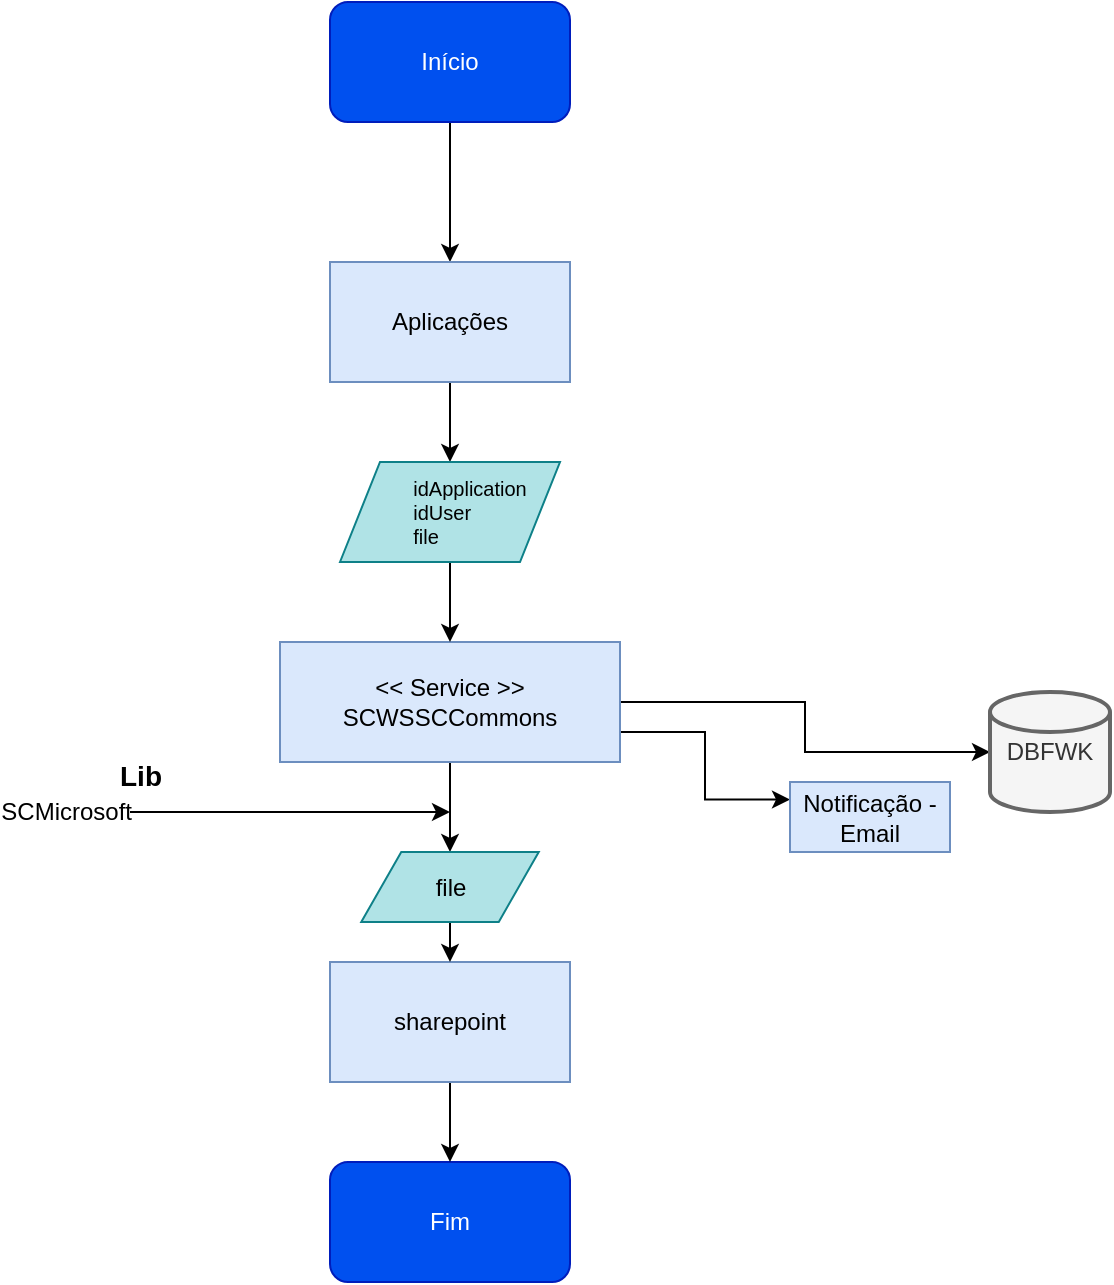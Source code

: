 <mxfile version="21.2.1" type="github" pages="3">
  <diagram name="Registar ficheiro" id="NKnsE4s0T0iIRiIimQ-7">
    <mxGraphModel dx="1434" dy="764" grid="1" gridSize="10" guides="1" tooltips="1" connect="1" arrows="1" fold="1" page="1" pageScale="1" pageWidth="827" pageHeight="1169" math="0" shadow="0">
      <root>
        <mxCell id="0" />
        <mxCell id="1" parent="0" />
        <mxCell id="aOtO3V1xlYk4eKAfTkUF-7" value="" style="edgeStyle=orthogonalEdgeStyle;rounded=0;orthogonalLoop=1;jettySize=auto;html=1;" parent="1" source="aOtO3V1xlYk4eKAfTkUF-4" target="aOtO3V1xlYk4eKAfTkUF-5" edge="1">
          <mxGeometry relative="1" as="geometry" />
        </mxCell>
        <mxCell id="aOtO3V1xlYk4eKAfTkUF-4" value="Início" style="rounded=1;whiteSpace=wrap;html=1;fillColor=#0050ef;fontColor=#ffffff;strokeColor=#001DBC;" parent="1" vertex="1">
          <mxGeometry x="340" y="80" width="120" height="60" as="geometry" />
        </mxCell>
        <mxCell id="lFH5hk5fu0tYsiP57ng6-5" style="edgeStyle=orthogonalEdgeStyle;rounded=0;orthogonalLoop=1;jettySize=auto;html=1;exitX=0.5;exitY=1;exitDx=0;exitDy=0;entryX=0.5;entryY=0;entryDx=0;entryDy=0;" edge="1" parent="1" source="aOtO3V1xlYk4eKAfTkUF-5" target="lFH5hk5fu0tYsiP57ng6-1">
          <mxGeometry relative="1" as="geometry" />
        </mxCell>
        <mxCell id="aOtO3V1xlYk4eKAfTkUF-5" value="Aplicações&lt;br&gt;" style="rounded=0;whiteSpace=wrap;html=1;fillColor=#dae8fc;strokeColor=#6c8ebf;" parent="1" vertex="1">
          <mxGeometry x="340" y="210" width="120" height="60" as="geometry" />
        </mxCell>
        <mxCell id="2_z00BdsT9tSuzOMD-2K-11" style="edgeStyle=orthogonalEdgeStyle;rounded=0;orthogonalLoop=1;jettySize=auto;html=1;exitX=1;exitY=0.5;exitDx=0;exitDy=0;entryX=0;entryY=0.5;entryDx=0;entryDy=0;entryPerimeter=0;" edge="1" parent="1" source="aOtO3V1xlYk4eKAfTkUF-8" target="wl2SYxxgVOb8bDt6XQLB-2">
          <mxGeometry relative="1" as="geometry" />
        </mxCell>
        <mxCell id="2_z00BdsT9tSuzOMD-2K-16" style="edgeStyle=orthogonalEdgeStyle;rounded=0;orthogonalLoop=1;jettySize=auto;html=1;exitX=1;exitY=0.75;exitDx=0;exitDy=0;entryX=0;entryY=0.25;entryDx=0;entryDy=0;" edge="1" parent="1" source="aOtO3V1xlYk4eKAfTkUF-8" target="upErUke1jEwKUF0G7wpQ-3">
          <mxGeometry relative="1" as="geometry" />
        </mxCell>
        <mxCell id="wvXTnle9JyyiYylX9PDg-5" style="edgeStyle=orthogonalEdgeStyle;rounded=0;orthogonalLoop=1;jettySize=auto;html=1;exitX=0.5;exitY=1;exitDx=0;exitDy=0;" edge="1" parent="1" source="aOtO3V1xlYk4eKAfTkUF-8" target="wvXTnle9JyyiYylX9PDg-1">
          <mxGeometry relative="1" as="geometry" />
        </mxCell>
        <mxCell id="aOtO3V1xlYk4eKAfTkUF-8" value="&amp;lt;&amp;lt; Service &amp;gt;&amp;gt;&lt;br&gt;SCWSSCCommons" style="rounded=0;whiteSpace=wrap;html=1;fillColor=#dae8fc;strokeColor=#6c8ebf;" parent="1" vertex="1">
          <mxGeometry x="315" y="400" width="170" height="60" as="geometry" />
        </mxCell>
        <mxCell id="wl2SYxxgVOb8bDt6XQLB-2" value="DBFWK" style="strokeWidth=2;html=1;shape=mxgraph.flowchart.database;whiteSpace=wrap;fillColor=#f5f5f5;fontColor=#333333;strokeColor=#666666;" parent="1" vertex="1">
          <mxGeometry x="670" y="425" width="60" height="60" as="geometry" />
        </mxCell>
        <mxCell id="wl2SYxxgVOb8bDt6XQLB-10" value="&lt;h1 style=&quot;font-size: 14px;&quot;&gt;&lt;font style=&quot;font-size: 14px;&quot;&gt;Lib&lt;/font&gt;&lt;/h1&gt;" style="text;html=1;strokeColor=none;fillColor=none;spacing=5;spacingTop=-20;whiteSpace=wrap;overflow=hidden;rounded=0;fontSize=14;" parent="1" vertex="1">
          <mxGeometry x="230" y="460" width="40" height="15" as="geometry" />
        </mxCell>
        <mxCell id="wvXTnle9JyyiYylX9PDg-8" style="edgeStyle=orthogonalEdgeStyle;rounded=0;orthogonalLoop=1;jettySize=auto;html=1;exitX=1;exitY=0.5;exitDx=0;exitDy=0;" edge="1" parent="1" source="wl2SYxxgVOb8bDt6XQLB-11">
          <mxGeometry relative="1" as="geometry">
            <mxPoint x="400" y="485" as="targetPoint" />
          </mxGeometry>
        </mxCell>
        <mxCell id="wl2SYxxgVOb8bDt6XQLB-11" value="SCMicrosoft&amp;nbsp;" style="text;html=1;strokeColor=none;fillColor=none;align=center;verticalAlign=middle;whiteSpace=wrap;rounded=0;" parent="1" vertex="1">
          <mxGeometry x="180" y="470" width="60" height="30" as="geometry" />
        </mxCell>
        <mxCell id="wl2SYxxgVOb8bDt6XQLB-28" value="Fim&lt;br&gt;" style="rounded=1;whiteSpace=wrap;html=1;fillColor=#0050ef;fontColor=#ffffff;strokeColor=#001DBC;" parent="1" vertex="1">
          <mxGeometry x="340" y="660" width="120" height="60" as="geometry" />
        </mxCell>
        <mxCell id="2_z00BdsT9tSuzOMD-2K-7" style="edgeStyle=orthogonalEdgeStyle;rounded=0;orthogonalLoop=1;jettySize=auto;html=1;exitX=0.5;exitY=1;exitDx=0;exitDy=0;entryX=0.5;entryY=0;entryDx=0;entryDy=0;" edge="1" parent="1" source="wl2SYxxgVOb8bDt6XQLB-45" target="wl2SYxxgVOb8bDt6XQLB-28">
          <mxGeometry relative="1" as="geometry" />
        </mxCell>
        <mxCell id="wl2SYxxgVOb8bDt6XQLB-45" value="sharepoint" style="rounded=0;whiteSpace=wrap;html=1;fillColor=#dae8fc;strokeColor=#6c8ebf;" parent="1" vertex="1">
          <mxGeometry x="340" y="560" width="120" height="60" as="geometry" />
        </mxCell>
        <mxCell id="upErUke1jEwKUF0G7wpQ-3" value="Notificação - Email" style="rounded=0;whiteSpace=wrap;html=1;fillColor=#dae8fc;strokeColor=#6c8ebf;" parent="1" vertex="1">
          <mxGeometry x="570" y="470" width="80" height="35" as="geometry" />
        </mxCell>
        <mxCell id="wvXTnle9JyyiYylX9PDg-4" style="edgeStyle=orthogonalEdgeStyle;rounded=0;orthogonalLoop=1;jettySize=auto;html=1;exitX=0.5;exitY=1;exitDx=0;exitDy=0;entryX=0.5;entryY=0;entryDx=0;entryDy=0;" edge="1" parent="1" source="lFH5hk5fu0tYsiP57ng6-1" target="aOtO3V1xlYk4eKAfTkUF-8">
          <mxGeometry relative="1" as="geometry" />
        </mxCell>
        <mxCell id="lFH5hk5fu0tYsiP57ng6-1" value="" style="shape=parallelogram;perimeter=parallelogramPerimeter;whiteSpace=wrap;html=1;fixedSize=1;fillColor=#b0e3e6;strokeColor=#0e8088;" vertex="1" parent="1">
          <mxGeometry x="345" y="310" width="110" height="50" as="geometry" />
        </mxCell>
        <mxCell id="lFH5hk5fu0tYsiP57ng6-2" value="&lt;div style=&quot;text-align: justify;&quot;&gt;&lt;span style=&quot;background-color: initial;&quot;&gt;idApplication&lt;/span&gt;&lt;/div&gt;&lt;div style=&quot;text-align: justify;&quot;&gt;&lt;span style=&quot;background-color: initial;&quot;&gt;idUser&lt;/span&gt;&lt;/div&gt;&lt;div style=&quot;text-align: justify;&quot;&gt;&lt;span style=&quot;background-color: initial;&quot;&gt;file&lt;/span&gt;&lt;/div&gt;" style="text;html=1;align=center;verticalAlign=middle;whiteSpace=wrap;rounded=0;fontSize=10;rotation=0;" vertex="1" parent="1">
          <mxGeometry x="345" y="320" width="130" height="30" as="geometry" />
        </mxCell>
        <mxCell id="wvXTnle9JyyiYylX9PDg-6" style="edgeStyle=orthogonalEdgeStyle;rounded=0;orthogonalLoop=1;jettySize=auto;html=1;exitX=0.5;exitY=1;exitDx=0;exitDy=0;entryX=0.5;entryY=0;entryDx=0;entryDy=0;" edge="1" parent="1" source="wvXTnle9JyyiYylX9PDg-1" target="wl2SYxxgVOb8bDt6XQLB-45">
          <mxGeometry relative="1" as="geometry" />
        </mxCell>
        <mxCell id="wvXTnle9JyyiYylX9PDg-1" value="file" style="shape=parallelogram;perimeter=parallelogramPerimeter;whiteSpace=wrap;html=1;fixedSize=1;fillColor=#b0e3e6;strokeColor=#0e8088;" vertex="1" parent="1">
          <mxGeometry x="355.63" y="505" width="88.75" height="35" as="geometry" />
        </mxCell>
      </root>
    </mxGraphModel>
  </diagram>
  <diagram name="Visualizar ficheiros" id="Y2f-A-D7YCGVltokiC1Z">
    <mxGraphModel dx="1434" dy="764" grid="1" gridSize="10" guides="1" tooltips="1" connect="1" arrows="1" fold="1" page="1" pageScale="1" pageWidth="827" pageHeight="1169" math="0" shadow="0">
      <root>
        <mxCell id="9YE6_OIY11diUflXs-ky-0" />
        <mxCell id="9YE6_OIY11diUflXs-ky-1" parent="9YE6_OIY11diUflXs-ky-0" />
        <mxCell id="9YE6_OIY11diUflXs-ky-2" value="" style="edgeStyle=orthogonalEdgeStyle;rounded=0;orthogonalLoop=1;jettySize=auto;html=1;" parent="9YE6_OIY11diUflXs-ky-1" source="9YE6_OIY11diUflXs-ky-3" target="9YE6_OIY11diUflXs-ky-6" edge="1">
          <mxGeometry relative="1" as="geometry" />
        </mxCell>
        <mxCell id="9YE6_OIY11diUflXs-ky-3" value="Início" style="rounded=1;whiteSpace=wrap;html=1;fillColor=#0050ef;fontColor=#ffffff;strokeColor=#001DBC;" parent="9YE6_OIY11diUflXs-ky-1" vertex="1">
          <mxGeometry x="340" y="80" width="120" height="60" as="geometry" />
        </mxCell>
        <mxCell id="X9XIKlRu9L-WGDzmd0bG-1" style="edgeStyle=orthogonalEdgeStyle;rounded=0;orthogonalLoop=1;jettySize=auto;html=1;exitX=0.5;exitY=1;exitDx=0;exitDy=0;entryX=0.455;entryY=0;entryDx=0;entryDy=0;entryPerimeter=0;" edge="1" parent="9YE6_OIY11diUflXs-ky-1" source="9YE6_OIY11diUflXs-ky-6" target="X9XIKlRu9L-WGDzmd0bG-0">
          <mxGeometry relative="1" as="geometry" />
        </mxCell>
        <mxCell id="9YE6_OIY11diUflXs-ky-6" value="Aplicações&lt;br&gt;" style="rounded=0;whiteSpace=wrap;html=1;fillColor=#dae8fc;strokeColor=#6c8ebf;" parent="9YE6_OIY11diUflXs-ky-1" vertex="1">
          <mxGeometry x="340" y="180" width="120" height="60" as="geometry" />
        </mxCell>
        <mxCell id="9YE6_OIY11diUflXs-ky-28" value="Fim&lt;br&gt;" style="rounded=1;whiteSpace=wrap;html=1;fillColor=#0050ef;fontColor=#ffffff;strokeColor=#001DBC;" parent="9YE6_OIY11diUflXs-ky-1" vertex="1">
          <mxGeometry x="345" y="500" width="120" height="60" as="geometry" />
        </mxCell>
        <mxCell id="9YE6_OIY11diUflXs-ky-32" style="edgeStyle=orthogonalEdgeStyle;rounded=0;orthogonalLoop=1;jettySize=auto;html=1;exitX=0.5;exitY=1;exitDx=0;exitDy=0;" parent="9YE6_OIY11diUflXs-ky-1" source="9YE6_OIY11diUflXs-ky-33" target="9YE6_OIY11diUflXs-ky-28" edge="1">
          <mxGeometry relative="1" as="geometry" />
        </mxCell>
        <mxCell id="9YE6_OIY11diUflXs-ky-33" value="sharepoint" style="rounded=0;whiteSpace=wrap;html=1;fillColor=#dae8fc;strokeColor=#6c8ebf;" parent="9YE6_OIY11diUflXs-ky-1" vertex="1">
          <mxGeometry x="345" y="410" width="120" height="60" as="geometry" />
        </mxCell>
        <mxCell id="X9XIKlRu9L-WGDzmd0bG-4" style="edgeStyle=orthogonalEdgeStyle;rounded=0;orthogonalLoop=1;jettySize=auto;html=1;entryX=0.5;entryY=0;entryDx=0;entryDy=0;" edge="1" parent="9YE6_OIY11diUflXs-ky-1" source="X9XIKlRu9L-WGDzmd0bG-0" target="9YE6_OIY11diUflXs-ky-33">
          <mxGeometry relative="1" as="geometry" />
        </mxCell>
        <mxCell id="X9XIKlRu9L-WGDzmd0bG-0" value="" style="html=1;verticalLabelPosition=bottom;align=center;labelBackgroundColor=#ffffff;verticalAlign=top;strokeWidth=2;strokeColor=#10739e;shadow=1;dashed=0;shape=mxgraph.ios7.icons.monitor;fillColor=#b1ddf0;" vertex="1" parent="9YE6_OIY11diUflXs-ky-1">
          <mxGeometry x="350" y="300" width="110" height="60" as="geometry" />
        </mxCell>
        <mxCell id="X9XIKlRu9L-WGDzmd0bG-5" value="Ficheiros Exportados" style="text;html=1;strokeColor=none;fillColor=none;align=center;verticalAlign=middle;whiteSpace=wrap;rounded=0;" vertex="1" parent="9YE6_OIY11diUflXs-ky-1">
          <mxGeometry x="370" y="311" width="60" height="30" as="geometry" />
        </mxCell>
      </root>
    </mxGraphModel>
  </diagram>
  <diagram name="Processo Daemon" id="_eUr1nWvmbjokidgDQyf">
    <mxGraphModel dx="1195" dy="637" grid="1" gridSize="10" guides="1" tooltips="1" connect="1" arrows="1" fold="1" page="1" pageScale="1" pageWidth="827" pageHeight="1169" math="0" shadow="0">
      <root>
        <mxCell id="L258TCuMXSAZjzTii-sf-0" />
        <mxCell id="L258TCuMXSAZjzTii-sf-1" parent="L258TCuMXSAZjzTii-sf-0" />
        <mxCell id="L258TCuMXSAZjzTii-sf-2" value="" style="edgeStyle=orthogonalEdgeStyle;rounded=0;orthogonalLoop=1;jettySize=auto;html=1;" parent="L258TCuMXSAZjzTii-sf-1" source="L258TCuMXSAZjzTii-sf-3" target="L258TCuMXSAZjzTii-sf-6" edge="1">
          <mxGeometry relative="1" as="geometry" />
        </mxCell>
        <mxCell id="L258TCuMXSAZjzTii-sf-3" value="Início" style="rounded=1;whiteSpace=wrap;html=1;fillColor=#0050ef;fontColor=#ffffff;strokeColor=#001DBC;" parent="L258TCuMXSAZjzTii-sf-1" vertex="1">
          <mxGeometry x="340" y="80" width="120" height="60" as="geometry" />
        </mxCell>
        <mxCell id="91QO8DkT2CzTxOpxkkns-4" style="edgeStyle=orthogonalEdgeStyle;rounded=0;orthogonalLoop=1;jettySize=auto;html=1;exitX=0.5;exitY=1;exitDx=0;exitDy=0;entryX=0.5;entryY=0;entryDx=0;entryDy=0;" edge="1" parent="L258TCuMXSAZjzTii-sf-1" source="L258TCuMXSAZjzTii-sf-6" target="91QO8DkT2CzTxOpxkkns-1">
          <mxGeometry relative="1" as="geometry" />
        </mxCell>
        <mxCell id="91QO8DkT2CzTxOpxkkns-11" style="edgeStyle=orthogonalEdgeStyle;rounded=0;orthogonalLoop=1;jettySize=auto;html=1;exitX=1;exitY=0.5;exitDx=0;exitDy=0;entryX=0;entryY=0.5;entryDx=0;entryDy=0;entryPerimeter=0;" edge="1" parent="L258TCuMXSAZjzTii-sf-1" source="L258TCuMXSAZjzTii-sf-6" target="L258TCuMXSAZjzTii-sf-18">
          <mxGeometry relative="1" as="geometry" />
        </mxCell>
        <mxCell id="L258TCuMXSAZjzTii-sf-6" value="Daemon Process" style="rounded=0;whiteSpace=wrap;html=1;fillColor=#dae8fc;strokeColor=#6c8ebf;" parent="L258TCuMXSAZjzTii-sf-1" vertex="1">
          <mxGeometry x="340" y="210" width="120" height="60" as="geometry" />
        </mxCell>
        <mxCell id="L258TCuMXSAZjzTii-sf-18" value="DBFWK" style="strokeWidth=2;html=1;shape=mxgraph.flowchart.database;whiteSpace=wrap;fillColor=#f5f5f5;fontColor=#333333;strokeColor=#666666;" parent="L258TCuMXSAZjzTii-sf-1" vertex="1">
          <mxGeometry x="540" y="210" width="60" height="60" as="geometry" />
        </mxCell>
        <mxCell id="L258TCuMXSAZjzTii-sf-28" value="Fim&lt;br&gt;" style="rounded=1;whiteSpace=wrap;html=1;fillColor=#0050ef;fontColor=#ffffff;strokeColor=#001DBC;" parent="L258TCuMXSAZjzTii-sf-1" vertex="1">
          <mxGeometry x="341.25" y="540" width="120" height="60" as="geometry" />
        </mxCell>
        <mxCell id="Yrsrg9BxEYGuL4eR4NWu-2" value="Sim" style="edgeStyle=orthogonalEdgeStyle;rounded=0;orthogonalLoop=1;jettySize=auto;html=1;exitX=0.5;exitY=1;exitDx=0;exitDy=0;entryX=0.5;entryY=0;entryDx=0;entryDy=0;" edge="1" parent="L258TCuMXSAZjzTii-sf-1" source="91QO8DkT2CzTxOpxkkns-1" target="Yrsrg9BxEYGuL4eR4NWu-1">
          <mxGeometry relative="1" as="geometry" />
        </mxCell>
        <mxCell id="x6L03h-CkdJWpwMMiPJL-0" value="Não" style="edgeStyle=orthogonalEdgeStyle;rounded=0;orthogonalLoop=1;jettySize=auto;html=1;exitX=1;exitY=0.5;exitDx=0;exitDy=0;entryX=1;entryY=0.75;entryDx=0;entryDy=0;" edge="1" parent="L258TCuMXSAZjzTii-sf-1" source="91QO8DkT2CzTxOpxkkns-1" target="L258TCuMXSAZjzTii-sf-6">
          <mxGeometry relative="1" as="geometry" />
        </mxCell>
        <mxCell id="91QO8DkT2CzTxOpxkkns-1" value="Ficheiro tem &lt;br&gt;mais de x dias?" style="rhombus;whiteSpace=wrap;html=1;fillColor=#fff2cc;strokeColor=#d6b656;" vertex="1" parent="L258TCuMXSAZjzTii-sf-1">
          <mxGeometry x="340" y="300" width="117.5" height="110" as="geometry" />
        </mxCell>
        <mxCell id="Yrsrg9BxEYGuL4eR4NWu-3" style="edgeStyle=orthogonalEdgeStyle;rounded=0;orthogonalLoop=1;jettySize=auto;html=1;exitX=0.5;exitY=1;exitDx=0;exitDy=0;entryX=0.5;entryY=0;entryDx=0;entryDy=0;" edge="1" parent="L258TCuMXSAZjzTii-sf-1" source="Yrsrg9BxEYGuL4eR4NWu-1" target="L258TCuMXSAZjzTii-sf-28">
          <mxGeometry relative="1" as="geometry" />
        </mxCell>
        <mxCell id="Yrsrg9BxEYGuL4eR4NWu-1" value="Elimina o ficheiro" style="rounded=0;whiteSpace=wrap;html=1;fillColor=#dae8fc;strokeColor=#6c8ebf;" vertex="1" parent="L258TCuMXSAZjzTii-sf-1">
          <mxGeometry x="356.87" y="460" width="86.25" height="45" as="geometry" />
        </mxCell>
      </root>
    </mxGraphModel>
  </diagram>
</mxfile>
